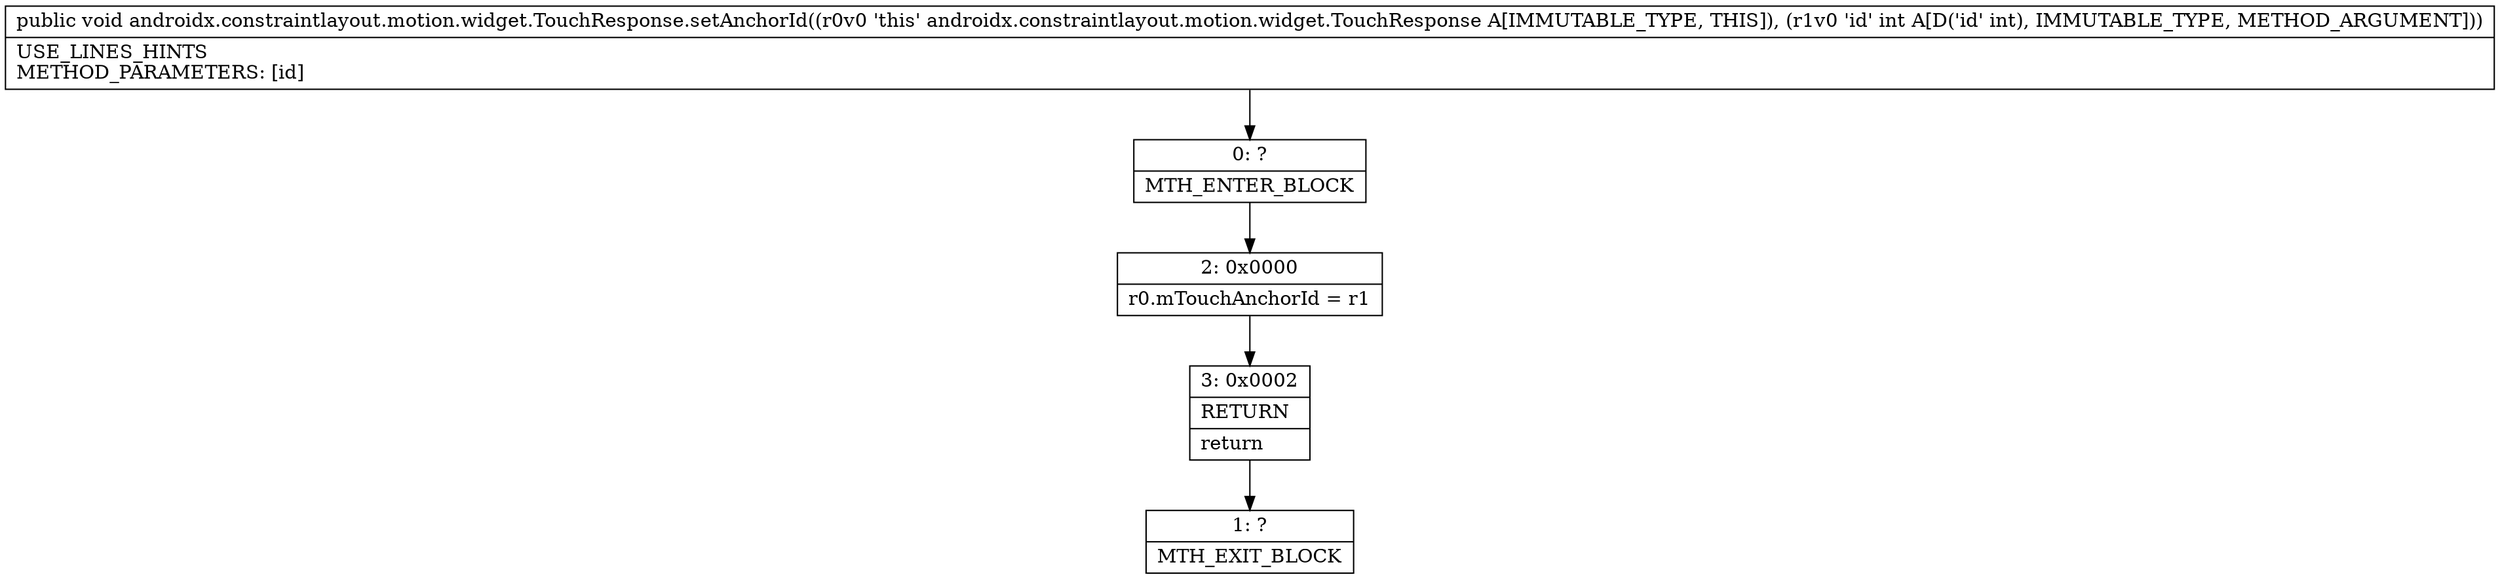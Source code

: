 digraph "CFG forandroidx.constraintlayout.motion.widget.TouchResponse.setAnchorId(I)V" {
Node_0 [shape=record,label="{0\:\ ?|MTH_ENTER_BLOCK\l}"];
Node_2 [shape=record,label="{2\:\ 0x0000|r0.mTouchAnchorId = r1\l}"];
Node_3 [shape=record,label="{3\:\ 0x0002|RETURN\l|return\l}"];
Node_1 [shape=record,label="{1\:\ ?|MTH_EXIT_BLOCK\l}"];
MethodNode[shape=record,label="{public void androidx.constraintlayout.motion.widget.TouchResponse.setAnchorId((r0v0 'this' androidx.constraintlayout.motion.widget.TouchResponse A[IMMUTABLE_TYPE, THIS]), (r1v0 'id' int A[D('id' int), IMMUTABLE_TYPE, METHOD_ARGUMENT]))  | USE_LINES_HINTS\lMETHOD_PARAMETERS: [id]\l}"];
MethodNode -> Node_0;Node_0 -> Node_2;
Node_2 -> Node_3;
Node_3 -> Node_1;
}

